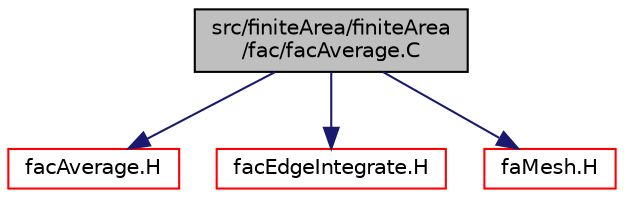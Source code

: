 digraph "src/finiteArea/finiteArea/fac/facAverage.C"
{
  bgcolor="transparent";
  edge [fontname="Helvetica",fontsize="10",labelfontname="Helvetica",labelfontsize="10"];
  node [fontname="Helvetica",fontsize="10",shape=record];
  Node1 [label="src/finiteArea/finiteArea\l/fac/facAverage.C",height=0.2,width=0.4,color="black", fillcolor="grey75", style="filled" fontcolor="black"];
  Node1 -> Node2 [color="midnightblue",fontsize="10",style="solid",fontname="Helvetica"];
  Node2 [label="facAverage.H",height=0.2,width=0.4,color="red",URL="$facAverage_8H.html",tooltip="Edge-weighted average a edgeField creating a areaField. "];
  Node1 -> Node3 [color="midnightblue",fontsize="10",style="solid",fontname="Helvetica"];
  Node3 [label="facEdgeIntegrate.H",height=0.2,width=0.4,color="red",URL="$facEdgeIntegrate_8H.html",tooltip="Edge integrate edgeField creating a areaField. Edge sum a edgeField creating a areaField. "];
  Node1 -> Node4 [color="midnightblue",fontsize="10",style="solid",fontname="Helvetica"];
  Node4 [label="faMesh.H",height=0.2,width=0.4,color="red",URL="$faMesh_8H.html"];
}
